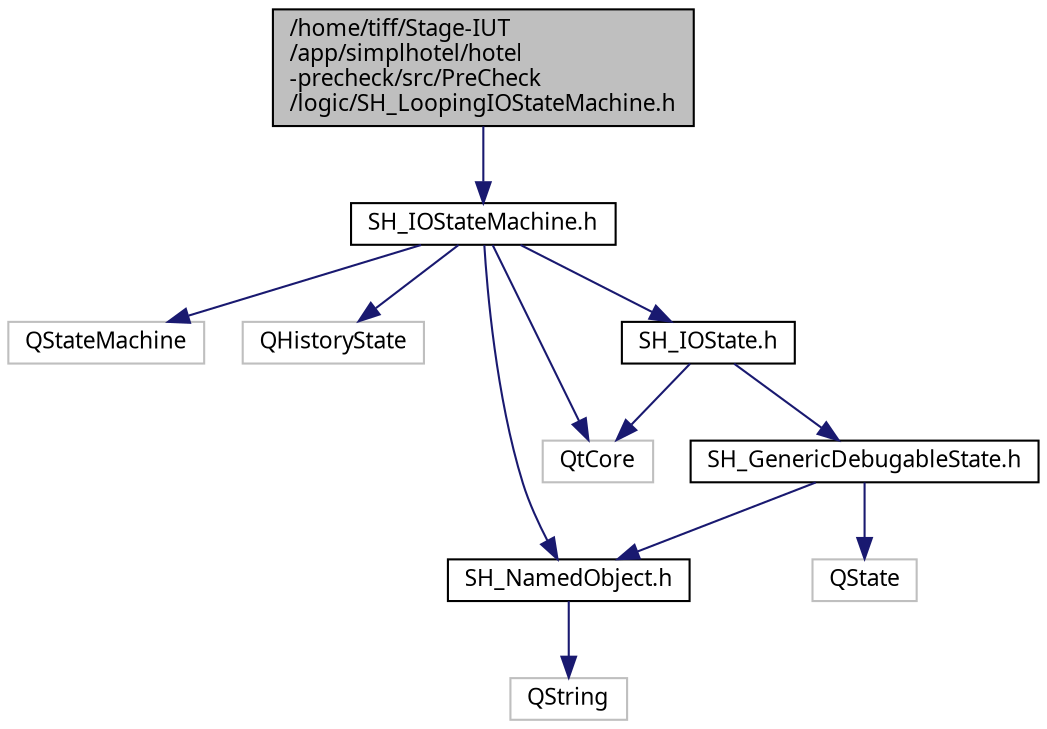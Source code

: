 digraph "/home/tiff/Stage-IUT/app/simplhotel/hotel-precheck/src/PreCheck/logic/SH_LoopingIOStateMachine.h"
{
 // INTERACTIVE_SVG=YES
  bgcolor="transparent";
  edge [fontname="Verdana",fontsize="11",labelfontname="Verdana",labelfontsize="11"];
  node [fontname="Verdana",fontsize="11",shape=record];
  Node1 [label="/home/tiff/Stage-IUT\l/app/simplhotel/hotel\l-precheck/src/PreCheck\l/logic/SH_LoopingIOStateMachine.h",height=0.2,width=0.4,color="black", fillcolor="grey75", style="filled" fontcolor="black"];
  Node1 -> Node2 [color="midnightblue",fontsize="11",style="solid",fontname="Verdana"];
  Node2 [label="SH_IOStateMachine.h",height=0.2,width=0.4,color="black",URL="$SH__IOStateMachine_8h.html"];
  Node2 -> Node3 [color="midnightblue",fontsize="11",style="solid",fontname="Verdana"];
  Node3 [label="QStateMachine",height=0.2,width=0.4,color="grey75"];
  Node2 -> Node4 [color="midnightblue",fontsize="11",style="solid",fontname="Verdana"];
  Node4 [label="QHistoryState",height=0.2,width=0.4,color="grey75"];
  Node2 -> Node5 [color="midnightblue",fontsize="11",style="solid",fontname="Verdana"];
  Node5 [label="QtCore",height=0.2,width=0.4,color="grey75"];
  Node2 -> Node6 [color="midnightblue",fontsize="11",style="solid",fontname="Verdana"];
  Node6 [label="SH_NamedObject.h",height=0.2,width=0.4,color="black",URL="$SH__NamedObject_8h.html"];
  Node6 -> Node7 [color="midnightblue",fontsize="11",style="solid",fontname="Verdana"];
  Node7 [label="QString",height=0.2,width=0.4,color="grey75"];
  Node2 -> Node8 [color="midnightblue",fontsize="11",style="solid",fontname="Verdana"];
  Node8 [label="SH_IOState.h",height=0.2,width=0.4,color="black",URL="$SH__IOState_8h.html"];
  Node8 -> Node9 [color="midnightblue",fontsize="11",style="solid",fontname="Verdana"];
  Node9 [label="SH_GenericDebugableState.h",height=0.2,width=0.4,color="black",URL="$SH__GenericDebugableState_8h.html"];
  Node9 -> Node10 [color="midnightblue",fontsize="11",style="solid",fontname="Verdana"];
  Node10 [label="QState",height=0.2,width=0.4,color="grey75"];
  Node9 -> Node6 [color="midnightblue",fontsize="11",style="solid",fontname="Verdana"];
  Node8 -> Node5 [color="midnightblue",fontsize="11",style="solid",fontname="Verdana"];
}

